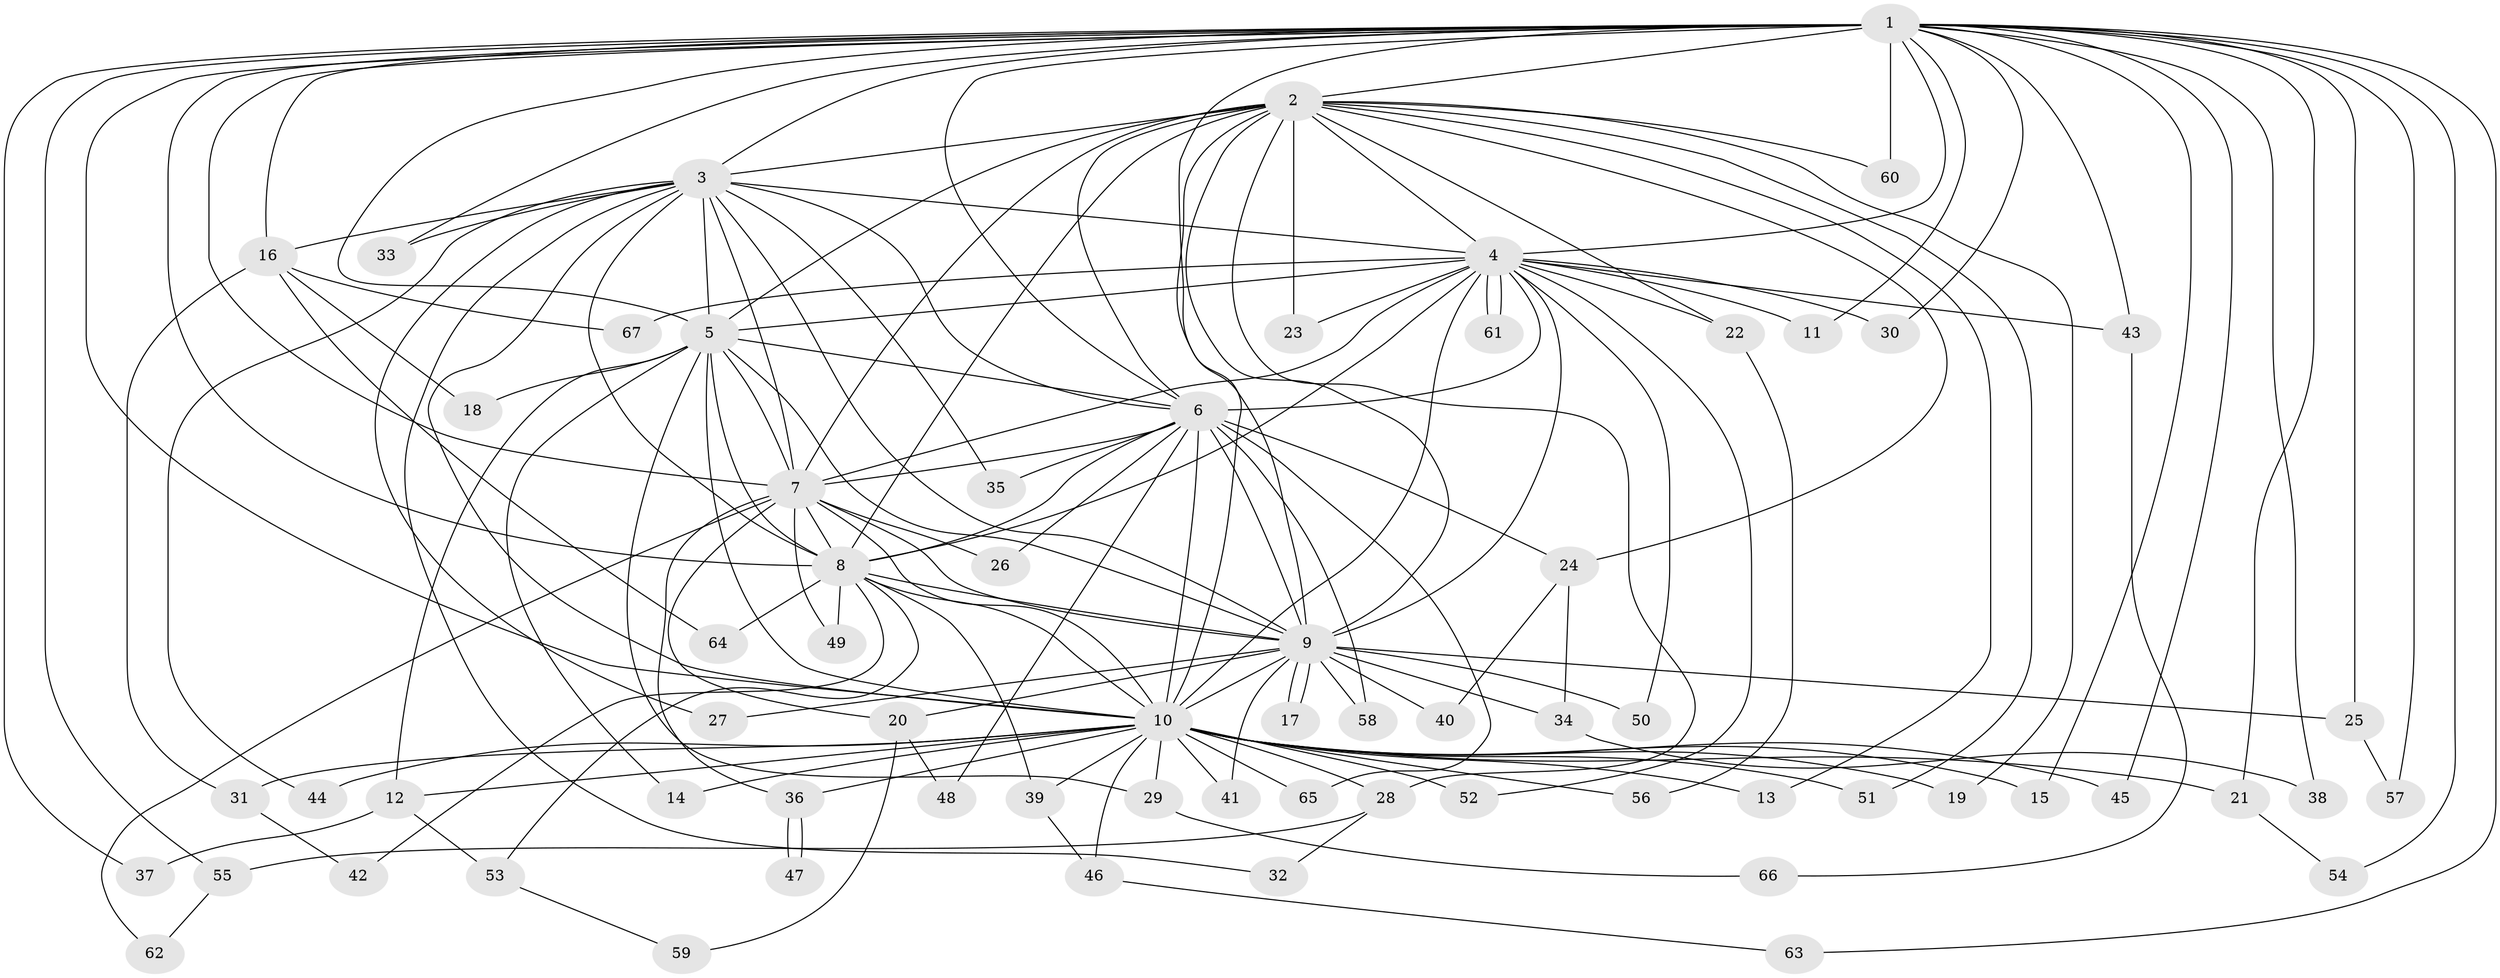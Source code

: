 // Generated by graph-tools (version 1.1) at 2025/13/03/09/25 04:13:44]
// undirected, 67 vertices, 159 edges
graph export_dot {
graph [start="1"]
  node [color=gray90,style=filled];
  1;
  2;
  3;
  4;
  5;
  6;
  7;
  8;
  9;
  10;
  11;
  12;
  13;
  14;
  15;
  16;
  17;
  18;
  19;
  20;
  21;
  22;
  23;
  24;
  25;
  26;
  27;
  28;
  29;
  30;
  31;
  32;
  33;
  34;
  35;
  36;
  37;
  38;
  39;
  40;
  41;
  42;
  43;
  44;
  45;
  46;
  47;
  48;
  49;
  50;
  51;
  52;
  53;
  54;
  55;
  56;
  57;
  58;
  59;
  60;
  61;
  62;
  63;
  64;
  65;
  66;
  67;
  1 -- 2;
  1 -- 3;
  1 -- 4;
  1 -- 5;
  1 -- 6;
  1 -- 7;
  1 -- 8;
  1 -- 9;
  1 -- 10;
  1 -- 11;
  1 -- 15;
  1 -- 16;
  1 -- 21;
  1 -- 25;
  1 -- 30;
  1 -- 33;
  1 -- 37;
  1 -- 38;
  1 -- 43;
  1 -- 45;
  1 -- 54;
  1 -- 55;
  1 -- 57;
  1 -- 60;
  1 -- 63;
  2 -- 3;
  2 -- 4;
  2 -- 5;
  2 -- 6;
  2 -- 7;
  2 -- 8;
  2 -- 9;
  2 -- 10;
  2 -- 13;
  2 -- 19;
  2 -- 22;
  2 -- 23;
  2 -- 24;
  2 -- 28;
  2 -- 51;
  2 -- 60;
  3 -- 4;
  3 -- 5;
  3 -- 6;
  3 -- 7;
  3 -- 8;
  3 -- 9;
  3 -- 10;
  3 -- 16;
  3 -- 27;
  3 -- 32;
  3 -- 33;
  3 -- 35;
  3 -- 44;
  4 -- 5;
  4 -- 6;
  4 -- 7;
  4 -- 8;
  4 -- 9;
  4 -- 10;
  4 -- 11;
  4 -- 22;
  4 -- 23;
  4 -- 30;
  4 -- 43;
  4 -- 50;
  4 -- 52;
  4 -- 61;
  4 -- 61;
  4 -- 67;
  5 -- 6;
  5 -- 7;
  5 -- 8;
  5 -- 9;
  5 -- 10;
  5 -- 12;
  5 -- 14;
  5 -- 18;
  5 -- 29;
  6 -- 7;
  6 -- 8;
  6 -- 9;
  6 -- 10;
  6 -- 24;
  6 -- 26;
  6 -- 35;
  6 -- 48;
  6 -- 58;
  6 -- 65;
  7 -- 8;
  7 -- 9;
  7 -- 10;
  7 -- 20;
  7 -- 26;
  7 -- 36;
  7 -- 49;
  7 -- 62;
  8 -- 9;
  8 -- 10;
  8 -- 39;
  8 -- 42;
  8 -- 49;
  8 -- 53;
  8 -- 64;
  9 -- 10;
  9 -- 17;
  9 -- 17;
  9 -- 20;
  9 -- 25;
  9 -- 27;
  9 -- 34;
  9 -- 40;
  9 -- 41;
  9 -- 50;
  9 -- 58;
  10 -- 12;
  10 -- 13;
  10 -- 14;
  10 -- 15;
  10 -- 19;
  10 -- 21;
  10 -- 28;
  10 -- 29;
  10 -- 31;
  10 -- 36;
  10 -- 39;
  10 -- 41;
  10 -- 44;
  10 -- 45;
  10 -- 46;
  10 -- 51;
  10 -- 52;
  10 -- 56;
  10 -- 65;
  12 -- 37;
  12 -- 53;
  16 -- 18;
  16 -- 31;
  16 -- 64;
  16 -- 67;
  20 -- 48;
  20 -- 59;
  21 -- 54;
  22 -- 56;
  24 -- 34;
  24 -- 40;
  25 -- 57;
  28 -- 32;
  28 -- 55;
  29 -- 66;
  31 -- 42;
  34 -- 38;
  36 -- 47;
  36 -- 47;
  39 -- 46;
  43 -- 66;
  46 -- 63;
  53 -- 59;
  55 -- 62;
}
